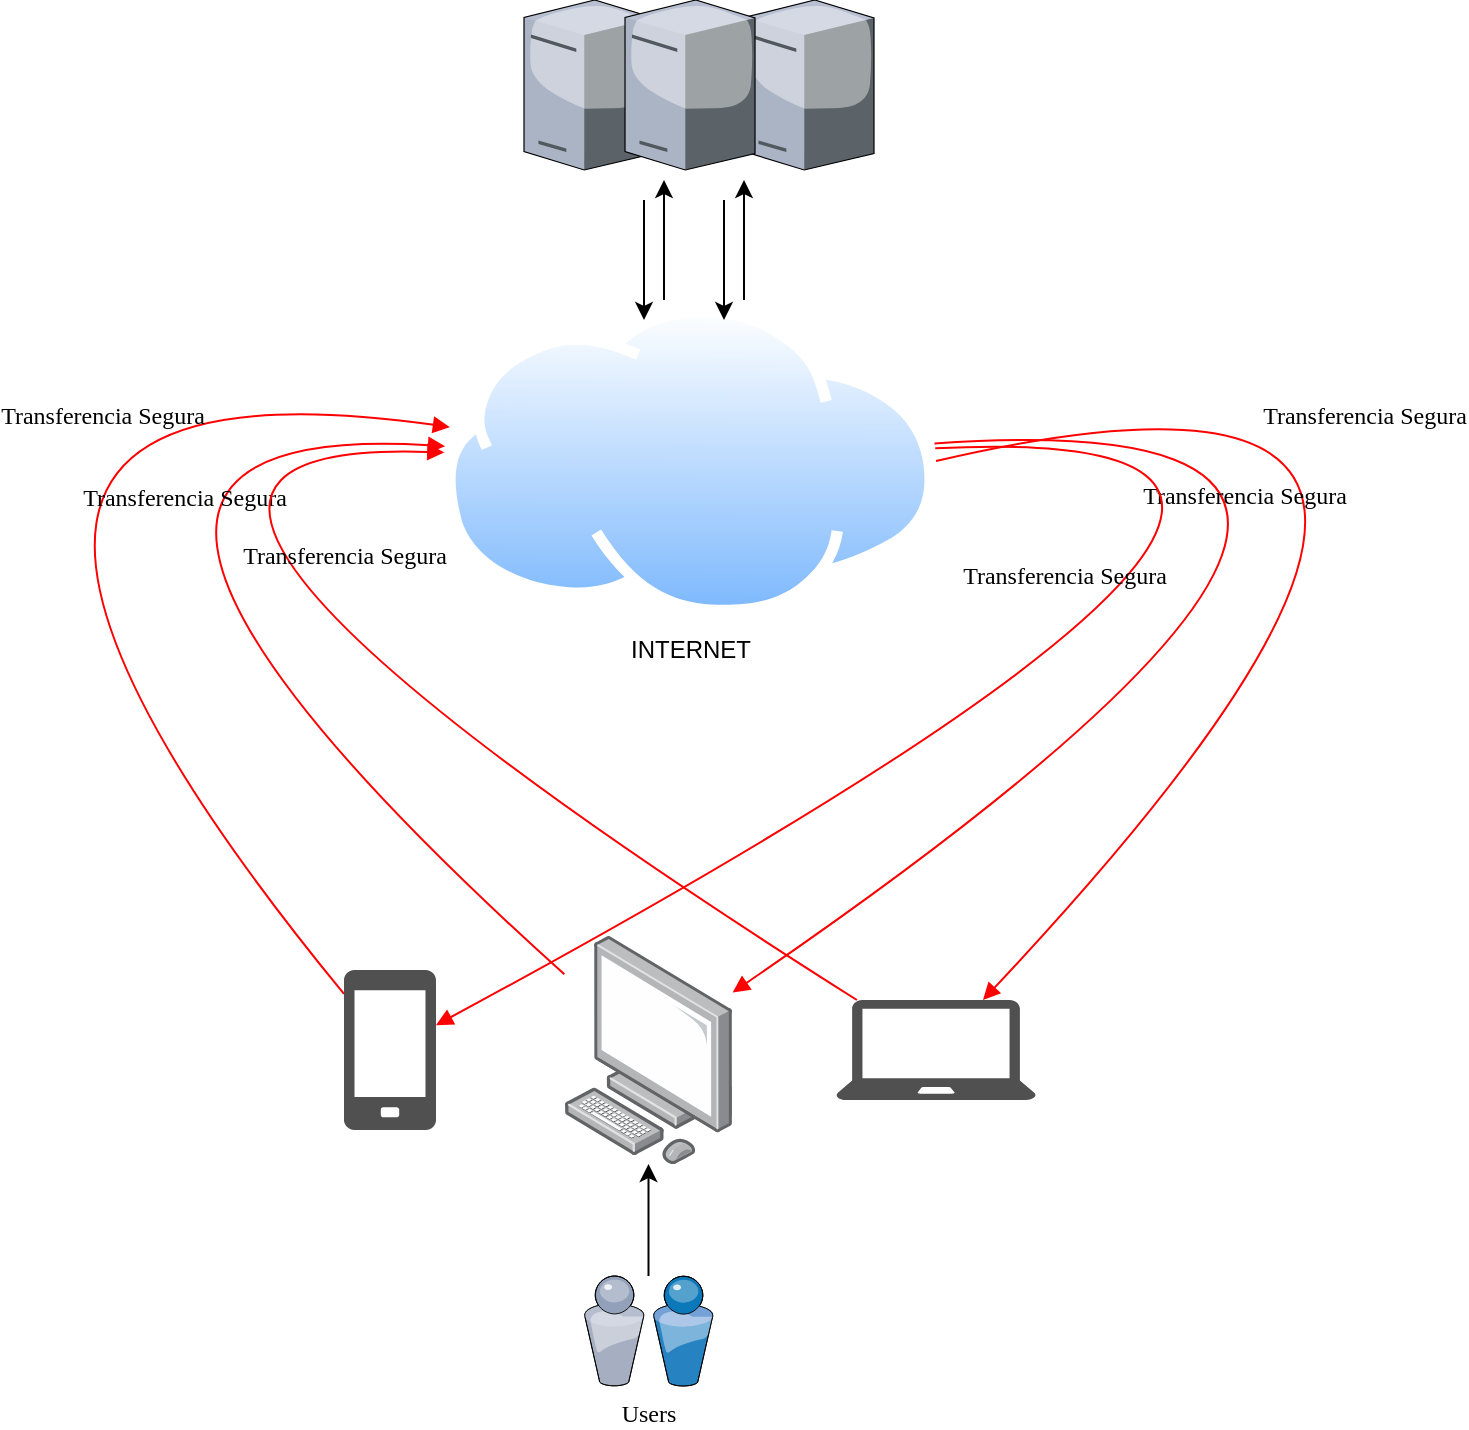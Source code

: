 <mxfile version="13.8.8"><diagram name="Page-1" id="822b0af5-4adb-64df-f703-e8dfc1f81529"><mxGraphModel dx="-336" dy="362" grid="1" gridSize="10" guides="1" tooltips="1" connect="1" arrows="1" fold="1" page="1" pageScale="1" pageWidth="1100" pageHeight="850" background="#ffffff" math="0" shadow="0"><root><mxCell id="0"/><mxCell id="1" parent="0"/><mxCell id="kmQymzgCjlZ-vO7-5bkj-20" value="" style="edgeStyle=orthogonalEdgeStyle;rounded=0;orthogonalLoop=1;jettySize=auto;html=1;" edge="1" parent="1" source="7d933b09d9755ecc-20" target="kmQymzgCjlZ-vO7-5bkj-3"><mxGeometry relative="1" as="geometry"><mxPoint x="1764.5" y="725.5" as="targetPoint"/></mxGeometry></mxCell><mxCell id="7d933b09d9755ecc-20" value="Users" style="verticalLabelPosition=bottom;aspect=fixed;html=1;verticalAlign=top;strokeColor=none;shape=mxgraph.citrix.users;rounded=0;shadow=0;comic=0;fontFamily=Verdana;" parent="1" vertex="1"><mxGeometry x="1610" y="708" width="64.5" height="55" as="geometry"/></mxCell><mxCell id="kmQymzgCjlZ-vO7-5bkj-1" value="INTERNET" style="aspect=fixed;perimeter=ellipsePerimeter;html=1;align=center;shadow=0;dashed=0;spacingTop=3;image;image=img/lib/active_directory/internet_cloud.svg;" vertex="1" parent="1"><mxGeometry x="1540" y="223" width="246.03" height="155" as="geometry"/></mxCell><mxCell id="kmQymzgCjlZ-vO7-5bkj-6" value="Transferencia Segura" style="html=1;labelBackgroundColor=none;startFill=0;endArrow=block;endFill=1;strokeColor=#FF0000;strokeWidth=1;fontFamily=Verdana;fontSize=12;curved=1;" edge="1" parent="1" source="kmQymzgCjlZ-vO7-5bkj-2" target="kmQymzgCjlZ-vO7-5bkj-1"><mxGeometry x="-0.203" y="-91" relative="1" as="geometry"><mxPoint x="956" y="445" as="targetPoint"/><Array as="points"><mxPoint x="1220" y="238"/></Array><mxPoint x="-1" as="offset"/><mxPoint x="1425" y="198.0" as="sourcePoint"/></mxGeometry></mxCell><mxCell id="kmQymzgCjlZ-vO7-5bkj-7" value="Transferencia Segura" style="html=1;labelBackgroundColor=none;startFill=0;endArrow=block;endFill=1;strokeColor=#FF0000;strokeWidth=1;fontFamily=Verdana;fontSize=12;curved=1;" edge="1" parent="1" source="kmQymzgCjlZ-vO7-5bkj-3" target="kmQymzgCjlZ-vO7-5bkj-1"><mxGeometry x="-0.098" y="-51" relative="1" as="geometry"><mxPoint x="1582.875" y="318.87" as="targetPoint"/><Array as="points"><mxPoint x="1290" y="278"/></Array><mxPoint y="1" as="offset"/><mxPoint x="1570" y="540.442" as="sourcePoint"/></mxGeometry></mxCell><mxCell id="kmQymzgCjlZ-vO7-5bkj-8" value="Transferencia Segura" style="html=1;labelBackgroundColor=none;startFill=0;endArrow=block;endFill=1;strokeColor=#FF0000;strokeWidth=1;fontFamily=Verdana;fontSize=12;curved=1;" edge="1" parent="1" source="kmQymzgCjlZ-vO7-5bkj-5" target="kmQymzgCjlZ-vO7-5bkj-1"><mxGeometry x="-0.127" y="-51" relative="1" as="geometry"><mxPoint x="1520.396" y="299.369" as="targetPoint"/><Array as="points"><mxPoint x="1300" y="288"/></Array><mxPoint as="offset"/><mxPoint x="1610" y="505.491" as="sourcePoint"/></mxGeometry></mxCell><mxCell id="kmQymzgCjlZ-vO7-5bkj-10" value="" style="group" vertex="1" connectable="0" parent="1"><mxGeometry x="1490" y="538" width="346.03" height="114" as="geometry"/></mxCell><mxCell id="kmQymzgCjlZ-vO7-5bkj-2" value="" style="pointerEvents=1;shadow=0;dashed=0;html=1;strokeColor=none;fillColor=#505050;labelPosition=center;verticalLabelPosition=bottom;verticalAlign=top;outlineConnect=0;align=center;shape=mxgraph.office.devices.cell_phone_generic;" vertex="1" parent="kmQymzgCjlZ-vO7-5bkj-10"><mxGeometry y="17" width="46" height="80" as="geometry"/></mxCell><mxCell id="kmQymzgCjlZ-vO7-5bkj-3" value="" style="points=[];aspect=fixed;html=1;align=center;shadow=0;dashed=0;image;image=img/lib/allied_telesis/computer_and_terminals/Personal_Computer.svg;" vertex="1" parent="kmQymzgCjlZ-vO7-5bkj-10"><mxGeometry x="110.19" width="84.12" height="114" as="geometry"/></mxCell><mxCell id="kmQymzgCjlZ-vO7-5bkj-5" value="" style="pointerEvents=1;shadow=0;dashed=0;html=1;strokeColor=none;fillColor=#505050;labelPosition=center;verticalLabelPosition=bottom;verticalAlign=top;outlineConnect=0;align=center;shape=mxgraph.office.devices.laptop;" vertex="1" parent="kmQymzgCjlZ-vO7-5bkj-10"><mxGeometry x="246.03" y="32" width="100" height="50" as="geometry"/></mxCell><mxCell id="kmQymzgCjlZ-vO7-5bkj-13" value="Transferencia Segura" style="html=1;labelBackgroundColor=none;startFill=0;endArrow=block;endFill=1;strokeColor=#FF0000;strokeWidth=1;fontFamily=Verdana;fontSize=12;curved=1;exitX=1;exitY=0.5;exitDx=0;exitDy=0;" edge="1" parent="1" source="kmQymzgCjlZ-vO7-5bkj-1" target="kmQymzgCjlZ-vO7-5bkj-5"><mxGeometry x="-0.495" y="-27" relative="1" as="geometry"><mxPoint x="1960" y="328" as="targetPoint"/><Array as="points"><mxPoint x="2140" y="218"/></Array><mxPoint as="offset"/><mxPoint x="1950" y="498" as="sourcePoint"/></mxGeometry></mxCell><mxCell id="kmQymzgCjlZ-vO7-5bkj-14" value="Transferencia Segura" style="html=1;labelBackgroundColor=none;startFill=0;endArrow=block;endFill=1;strokeColor=#FF0000;strokeWidth=1;fontFamily=Verdana;fontSize=12;curved=1;" edge="1" parent="1" source="kmQymzgCjlZ-vO7-5bkj-1" target="kmQymzgCjlZ-vO7-5bkj-3"><mxGeometry x="-0.647" y="-37" relative="1" as="geometry"><mxPoint x="1835.478" y="580" as="targetPoint"/><Array as="points"><mxPoint x="2120" y="268"/></Array><mxPoint as="offset"/><mxPoint x="1766.04" y="305.5" as="sourcePoint"/></mxGeometry></mxCell><mxCell id="kmQymzgCjlZ-vO7-5bkj-15" value="Transferencia Segura" style="html=1;labelBackgroundColor=none;startFill=0;endArrow=block;endFill=1;strokeColor=#FF0000;strokeWidth=1;fontFamily=Verdana;fontSize=12;curved=1;" edge="1" parent="1" source="kmQymzgCjlZ-vO7-5bkj-1" target="kmQymzgCjlZ-vO7-5bkj-2"><mxGeometry x="-0.872" y="-67" relative="1" as="geometry"><mxPoint x="1694.31" y="586.909" as="targetPoint"/><Array as="points"><mxPoint x="2100" y="278"/></Array><mxPoint as="offset"/><mxPoint x="1763.336" y="321.661" as="sourcePoint"/></mxGeometry></mxCell><mxCell id="kmQymzgCjlZ-vO7-5bkj-22" value="" style="verticalLabelPosition=bottom;aspect=fixed;html=1;verticalAlign=top;strokeColor=none;shape=mxgraph.citrix.tower_server;rounded=0;shadow=0;comic=0;fontFamily=Verdana;" vertex="1" parent="1"><mxGeometry x="1690" y="70" width="65" height="85" as="geometry"/></mxCell><mxCell id="kmQymzgCjlZ-vO7-5bkj-23" value="" style="verticalLabelPosition=bottom;aspect=fixed;html=1;verticalAlign=top;strokeColor=none;shape=mxgraph.citrix.tower_server;rounded=0;shadow=0;comic=0;fontFamily=Verdana;" vertex="1" parent="1"><mxGeometry x="1580" y="70" width="65" height="85" as="geometry"/></mxCell><mxCell id="7d933b09d9755ecc-17" value="" style="verticalLabelPosition=bottom;aspect=fixed;html=1;verticalAlign=top;strokeColor=none;shape=mxgraph.citrix.tower_server;rounded=0;shadow=0;comic=0;fontFamily=Verdana;" parent="1" vertex="1"><mxGeometry x="1630.51" y="70" width="65" height="85" as="geometry"/></mxCell><mxCell id="kmQymzgCjlZ-vO7-5bkj-30" value="" style="group" vertex="1" connectable="0" parent="1"><mxGeometry x="1640" y="160" width="50.0" height="70" as="geometry"/></mxCell><mxCell id="kmQymzgCjlZ-vO7-5bkj-25" value="" style="edgeStyle=orthogonalEdgeStyle;rounded=0;orthogonalLoop=1;jettySize=auto;html=1;" edge="1" parent="kmQymzgCjlZ-vO7-5bkj-30"><mxGeometry relative="1" as="geometry"><mxPoint y="10" as="sourcePoint"/><mxPoint y="70" as="targetPoint"/></mxGeometry></mxCell><mxCell id="kmQymzgCjlZ-vO7-5bkj-26" value="" style="edgeStyle=orthogonalEdgeStyle;rounded=0;orthogonalLoop=1;jettySize=auto;html=1;" edge="1" parent="kmQymzgCjlZ-vO7-5bkj-30"><mxGeometry relative="1" as="geometry"><mxPoint x="10" y="60" as="sourcePoint"/><mxPoint x="10.0" as="targetPoint"/></mxGeometry></mxCell><mxCell id="kmQymzgCjlZ-vO7-5bkj-28" value="" style="edgeStyle=orthogonalEdgeStyle;rounded=0;orthogonalLoop=1;jettySize=auto;html=1;" edge="1" parent="kmQymzgCjlZ-vO7-5bkj-30"><mxGeometry relative="1" as="geometry"><mxPoint x="40.0" y="10" as="sourcePoint"/><mxPoint x="40.0" y="70" as="targetPoint"/></mxGeometry></mxCell><mxCell id="kmQymzgCjlZ-vO7-5bkj-29" value="" style="edgeStyle=orthogonalEdgeStyle;rounded=0;orthogonalLoop=1;jettySize=auto;html=1;" edge="1" parent="kmQymzgCjlZ-vO7-5bkj-30"><mxGeometry relative="1" as="geometry"><mxPoint x="50.0" y="60" as="sourcePoint"/><mxPoint x="50.0" as="targetPoint"/></mxGeometry></mxCell></root></mxGraphModel></diagram></mxfile>